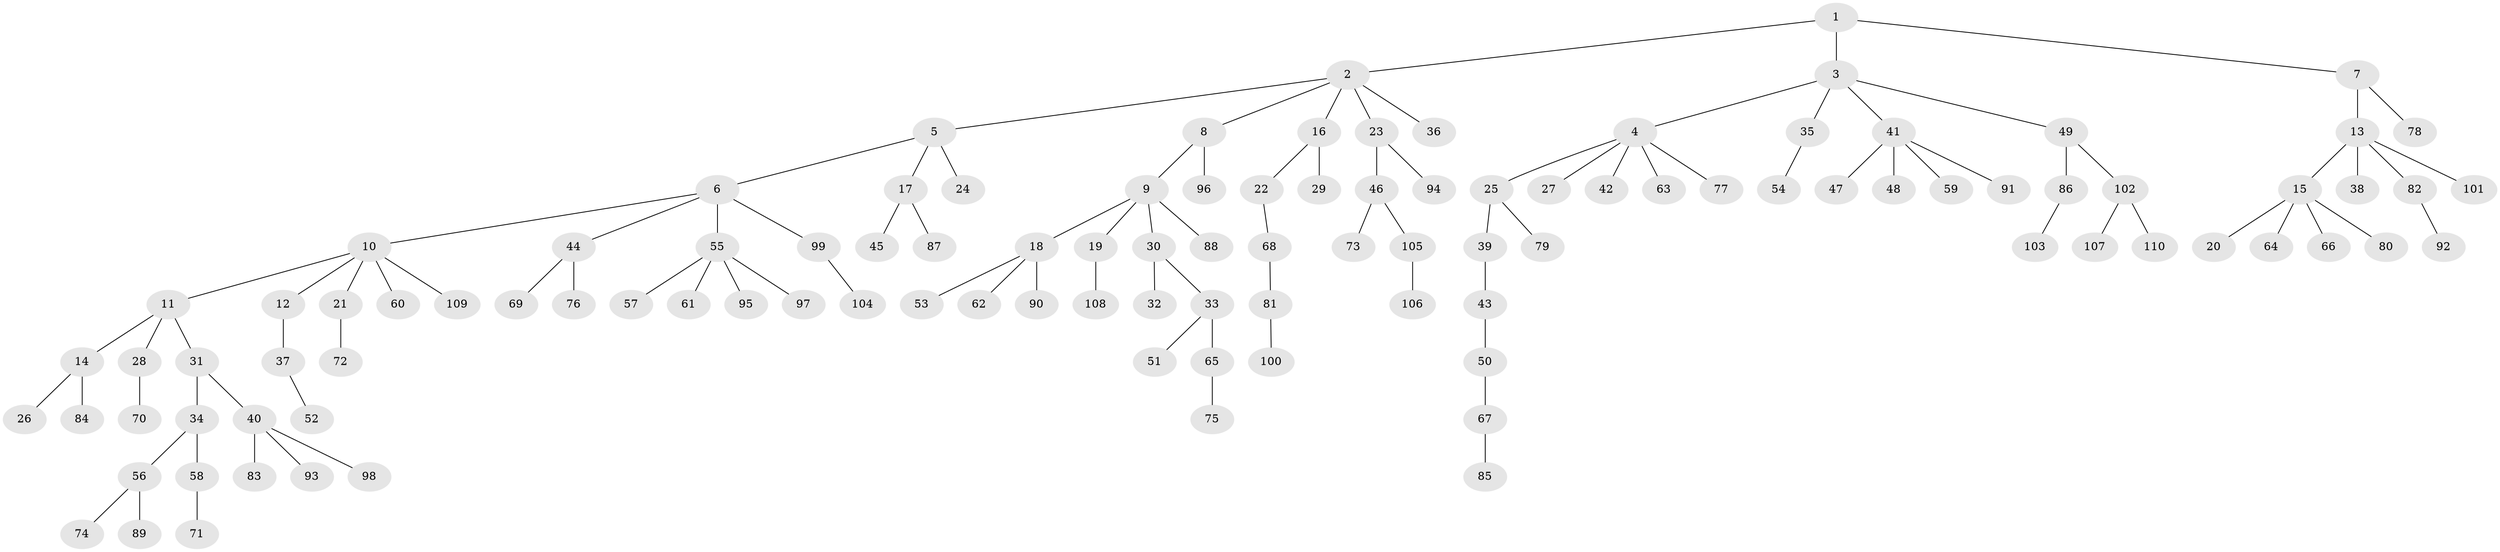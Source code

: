 // Generated by graph-tools (version 1.1) at 2025/52/03/09/25 04:52:41]
// undirected, 110 vertices, 109 edges
graph export_dot {
graph [start="1"]
  node [color=gray90,style=filled];
  1;
  2;
  3;
  4;
  5;
  6;
  7;
  8;
  9;
  10;
  11;
  12;
  13;
  14;
  15;
  16;
  17;
  18;
  19;
  20;
  21;
  22;
  23;
  24;
  25;
  26;
  27;
  28;
  29;
  30;
  31;
  32;
  33;
  34;
  35;
  36;
  37;
  38;
  39;
  40;
  41;
  42;
  43;
  44;
  45;
  46;
  47;
  48;
  49;
  50;
  51;
  52;
  53;
  54;
  55;
  56;
  57;
  58;
  59;
  60;
  61;
  62;
  63;
  64;
  65;
  66;
  67;
  68;
  69;
  70;
  71;
  72;
  73;
  74;
  75;
  76;
  77;
  78;
  79;
  80;
  81;
  82;
  83;
  84;
  85;
  86;
  87;
  88;
  89;
  90;
  91;
  92;
  93;
  94;
  95;
  96;
  97;
  98;
  99;
  100;
  101;
  102;
  103;
  104;
  105;
  106;
  107;
  108;
  109;
  110;
  1 -- 2;
  1 -- 3;
  1 -- 7;
  2 -- 5;
  2 -- 8;
  2 -- 16;
  2 -- 23;
  2 -- 36;
  3 -- 4;
  3 -- 35;
  3 -- 41;
  3 -- 49;
  4 -- 25;
  4 -- 27;
  4 -- 42;
  4 -- 63;
  4 -- 77;
  5 -- 6;
  5 -- 17;
  5 -- 24;
  6 -- 10;
  6 -- 44;
  6 -- 55;
  6 -- 99;
  7 -- 13;
  7 -- 78;
  8 -- 9;
  8 -- 96;
  9 -- 18;
  9 -- 19;
  9 -- 30;
  9 -- 88;
  10 -- 11;
  10 -- 12;
  10 -- 21;
  10 -- 60;
  10 -- 109;
  11 -- 14;
  11 -- 28;
  11 -- 31;
  12 -- 37;
  13 -- 15;
  13 -- 38;
  13 -- 82;
  13 -- 101;
  14 -- 26;
  14 -- 84;
  15 -- 20;
  15 -- 64;
  15 -- 66;
  15 -- 80;
  16 -- 22;
  16 -- 29;
  17 -- 45;
  17 -- 87;
  18 -- 53;
  18 -- 62;
  18 -- 90;
  19 -- 108;
  21 -- 72;
  22 -- 68;
  23 -- 46;
  23 -- 94;
  25 -- 39;
  25 -- 79;
  28 -- 70;
  30 -- 32;
  30 -- 33;
  31 -- 34;
  31 -- 40;
  33 -- 51;
  33 -- 65;
  34 -- 56;
  34 -- 58;
  35 -- 54;
  37 -- 52;
  39 -- 43;
  40 -- 83;
  40 -- 93;
  40 -- 98;
  41 -- 47;
  41 -- 48;
  41 -- 59;
  41 -- 91;
  43 -- 50;
  44 -- 69;
  44 -- 76;
  46 -- 73;
  46 -- 105;
  49 -- 86;
  49 -- 102;
  50 -- 67;
  55 -- 57;
  55 -- 61;
  55 -- 95;
  55 -- 97;
  56 -- 74;
  56 -- 89;
  58 -- 71;
  65 -- 75;
  67 -- 85;
  68 -- 81;
  81 -- 100;
  82 -- 92;
  86 -- 103;
  99 -- 104;
  102 -- 107;
  102 -- 110;
  105 -- 106;
}
